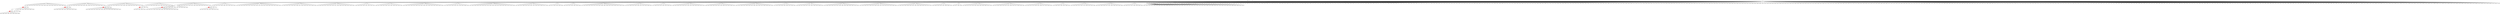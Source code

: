 digraph g {
	"49" -> "50";
	"50" [color=indianred1, style=filled, label="35"];
	"48" -> "49";
	"49" [label="16"];
	"48" -> "51";
	"51" [label="2"];
	"47" -> "48";
	"48" [color=indianred1, style=filled, label="44"];
	"46" -> "47";
	"47" [label="35"];
	"40" -> "41";
	"41" [color=indianred1, style=filled, label="8"];
	"39" -> "40";
	"40" [label="26"];
	"28" -> "29";
	"29" [color=indianred1, style=filled, label="21"];
	"27" -> "28";
	"28" [label="27"];
	"21" -> "22";
	"22" [color=indianred1, style=filled, label="12"];
	"20" -> "21";
	"21" [label="5"];
	"17" -> "18";
	"18" [color=indianred1, style=filled, label="28"];
	"16" -> "17";
	"17" [label="34"];
	"16" -> "19";
	"19" [label="49"];
	"14" -> "15";
	"15" [color=indianred1, style=filled, label="50"];
	"13" -> "14";
	"14" [label="22"];
	"0" -> "1";
	"1" [label="3"];
	"0" -> "2";
	"2" [label="23"];
	"0" -> "3";
	"3" [label="11"];
	"0" -> "4";
	"4" [label="6"];
	"0" -> "5";
	"5" [label="4"];
	"0" -> "6";
	"6" [label="13"];
	"0" -> "7";
	"7" [label="15"];
	"0" -> "8";
	"8" [label="43"];
	"0" -> "9";
	"9" [label="18"];
	"0" -> "10";
	"10" [label="9"];
	"0" -> "11";
	"11" [label="32"];
	"0" -> "12";
	"12" [label="36"];
	"0" -> "13";
	"13" [label="50"];
	"0" -> "16";
	"16" [label="28"];
	"0" -> "20";
	"20" [label="12"];
	"0" -> "23";
	"23" [label="48"];
	"0" -> "24";
	"24" [label="25"];
	"0" -> "25";
	"25" [label="14"];
	"0" -> "26";
	"26" [label="40"];
	"0" -> "27";
	"27" [label="21"];
	"0" -> "30";
	"30" [label="45"];
	"0" -> "31";
	"31" [label="41"];
	"0" -> "32";
	"32" [label="1"];
	"0" -> "33";
	"33" [label="39"];
	"0" -> "34";
	"34" [label="42"];
	"0" -> "35";
	"35" [label="17"];
	"0" -> "36";
	"36" [label="19"];
	"0" -> "37";
	"37" [label="10"];
	"0" -> "38";
	"38" [label="7"];
	"0" -> "39";
	"39" [label="8"];
	"0" -> "42";
	"42" [label="47"];
	"0" -> "43";
	"43" [label="20"];
	"0" -> "44";
	"44" [label="31"];
	"0" -> "45";
	"45" [label="37"];
	"0" -> "46";
	"46" [label="44"];
	"0" -> "52";
	"52" [label="38"];
	"0" -> "53";
	"53" [label="46"];
	"0" -> "54";
	"54" [label="33"];
	"0" -> "55";
	"55" [label="29"];
	"0" -> "56";
	"56" [label="30"];
	"0" -> "57";
	"57" [label="24"];
	"0" [label="germline"];
	"0" -> "cell1";
	"cell1" [shape=box];
	"0" -> "cell2";
	"cell2" [shape=box];
	"13" -> "cell3";
	"cell3" [shape=box];
	"31" -> "cell4";
	"cell4" [shape=box];
	"20" -> "cell5";
	"cell5" [shape=box];
	"0" -> "cell6";
	"cell6" [shape=box];
	"2" -> "cell7";
	"cell7" [shape=box];
	"0" -> "cell8";
	"cell8" [shape=box];
	"15" -> "cell9";
	"cell9" [shape=box];
	"38" -> "cell10";
	"cell10" [shape=box];
	"0" -> "cell11";
	"cell11" [shape=box];
	"0" -> "cell12";
	"cell12" [shape=box];
	"22" -> "cell13";
	"cell13" [shape=box];
	"0" -> "cell14";
	"cell14" [shape=box];
	"3" -> "cell15";
	"cell15" [shape=box];
	"0" -> "cell16";
	"cell16" [shape=box];
	"12" -> "cell17";
	"cell17" [shape=box];
	"0" -> "cell18";
	"cell18" [shape=box];
	"1" -> "cell19";
	"cell19" [shape=box];
	"39" -> "cell20";
	"cell20" [shape=box];
	"35" -> "cell21";
	"cell21" [shape=box];
	"0" -> "cell22";
	"cell22" [shape=box];
	"0" -> "cell23";
	"cell23" [shape=box];
	"0" -> "cell24";
	"cell24" [shape=box];
	"0" -> "cell25";
	"cell25" [shape=box];
	"0" -> "cell26";
	"cell26" [shape=box];
	"8" -> "cell27";
	"cell27" [shape=box];
	"46" -> "cell28";
	"cell28" [shape=box];
	"12" -> "cell29";
	"cell29" [shape=box];
	"0" -> "cell30";
	"cell30" [shape=box];
	"9" -> "cell31";
	"cell31" [shape=box];
	"25" -> "cell32";
	"cell32" [shape=box];
	"37" -> "cell33";
	"cell33" [shape=box];
	"19" -> "cell34";
	"cell34" [shape=box];
	"46" -> "cell35";
	"cell35" [shape=box];
	"27" -> "cell36";
	"cell36" [shape=box];
	"34" -> "cell37";
	"cell37" [shape=box];
	"35" -> "cell38";
	"cell38" [shape=box];
	"26" -> "cell39";
	"cell39" [shape=box];
	"0" -> "cell40";
	"cell40" [shape=box];
	"19" -> "cell41";
	"cell41" [shape=box];
	"23" -> "cell42";
	"cell42" [shape=box];
	"1" -> "cell43";
	"cell43" [shape=box];
	"0" -> "cell44";
	"cell44" [shape=box];
	"0" -> "cell45";
	"cell45" [shape=box];
	"0" -> "cell46";
	"cell46" [shape=box];
	"0" -> "cell47";
	"cell47" [shape=box];
	"38" -> "cell48";
	"cell48" [shape=box];
	"0" -> "cell49";
	"cell49" [shape=box];
	"9" -> "cell50";
	"cell50" [shape=box];
	"39" -> "cell51";
	"cell51" [shape=box];
	"22" -> "cell52";
	"cell52" [shape=box];
	"39" -> "cell53";
	"cell53" [shape=box];
	"0" -> "cell54";
	"cell54" [shape=box];
	"52" -> "cell55";
	"cell55" [shape=box];
	"32" -> "cell56";
	"cell56" [shape=box];
	"38" -> "cell57";
	"cell57" [shape=box];
	"0" -> "cell58";
	"cell58" [shape=box];
	"42" -> "cell59";
	"cell59" [shape=box];
	"0" -> "cell60";
	"cell60" [shape=box];
	"0" -> "cell61";
	"cell61" [shape=box];
	"33" -> "cell62";
	"cell62" [shape=box];
	"11" -> "cell63";
	"cell63" [shape=box];
	"5" -> "cell64";
	"cell64" [shape=box];
	"19" -> "cell65";
	"cell65" [shape=box];
	"0" -> "cell66";
	"cell66" [shape=box];
	"15" -> "cell67";
	"cell67" [shape=box];
	"0" -> "cell68";
	"cell68" [shape=box];
	"50" -> "cell69";
	"cell69" [shape=box];
	"42" -> "cell70";
	"cell70" [shape=box];
	"0" -> "cell71";
	"cell71" [shape=box];
	"23" -> "cell72";
	"cell72" [shape=box];
	"45" -> "cell73";
	"cell73" [shape=box];
	"0" -> "cell74";
	"cell74" [shape=box];
	"20" -> "cell75";
	"cell75" [shape=box];
	"0" -> "cell76";
	"cell76" [shape=box];
	"24" -> "cell77";
	"cell77" [shape=box];
	"0" -> "cell78";
	"cell78" [shape=box];
	"48" -> "cell79";
	"cell79" [shape=box];
	"0" -> "cell80";
	"cell80" [shape=box];
	"15" -> "cell81";
	"cell81" [shape=box];
	"43" -> "cell82";
	"cell82" [shape=box];
	"16" -> "cell83";
	"cell83" [shape=box];
	"0" -> "cell84";
	"cell84" [shape=box];
	"0" -> "cell85";
	"cell85" [shape=box];
	"53" -> "cell86";
	"cell86" [shape=box];
	"0" -> "cell87";
	"cell87" [shape=box];
	"18" -> "cell88";
	"cell88" [shape=box];
	"0" -> "cell89";
	"cell89" [shape=box];
	"0" -> "cell90";
	"cell90" [shape=box];
	"0" -> "cell91";
	"cell91" [shape=box];
	"0" -> "cell92";
	"cell92" [shape=box];
	"0" -> "cell93";
	"cell93" [shape=box];
	"0" -> "cell94";
	"cell94" [shape=box];
	"10" -> "cell95";
	"cell95" [shape=box];
	"0" -> "cell96";
	"cell96" [shape=box];
	"0" -> "cell97";
	"cell97" [shape=box];
	"32" -> "cell98";
	"cell98" [shape=box];
	"56" -> "cell99";
	"cell99" [shape=box];
	"22" -> "cell100";
	"cell100" [shape=box];
	"0" -> "cell101";
	"cell101" [shape=box];
	"41" -> "cell102";
	"cell102" [shape=box];
	"31" -> "cell103";
	"cell103" [shape=box];
	"39" -> "cell104";
	"cell104" [shape=box];
	"55" -> "cell105";
	"cell105" [shape=box];
	"11" -> "cell106";
	"cell106" [shape=box];
	"27" -> "cell107";
	"cell107" [shape=box];
	"18" -> "cell108";
	"cell108" [shape=box];
	"0" -> "cell109";
	"cell109" [shape=box];
	"0" -> "cell110";
	"cell110" [shape=box];
	"5" -> "cell111";
	"cell111" [shape=box];
	"10" -> "cell112";
	"cell112" [shape=box];
	"30" -> "cell113";
	"cell113" [shape=box];
	"32" -> "cell114";
	"cell114" [shape=box];
	"46" -> "cell115";
	"cell115" [shape=box];
	"7" -> "cell116";
	"cell116" [shape=box];
	"0" -> "cell117";
	"cell117" [shape=box];
	"0" -> "cell118";
	"cell118" [shape=box];
	"25" -> "cell119";
	"cell119" [shape=box];
	"0" -> "cell120";
	"cell120" [shape=box];
	"0" -> "cell121";
	"cell121" [shape=box];
	"0" -> "cell122";
	"cell122" [shape=box];
	"13" -> "cell123";
	"cell123" [shape=box];
	"38" -> "cell124";
	"cell124" [shape=box];
	"0" -> "cell125";
	"cell125" [shape=box];
	"0" -> "cell126";
	"cell126" [shape=box];
	"0" -> "cell127";
	"cell127" [shape=box];
	"1" -> "cell128";
	"cell128" [shape=box];
	"16" -> "cell129";
	"cell129" [shape=box];
	"0" -> "cell130";
	"cell130" [shape=box];
	"46" -> "cell131";
	"cell131" [shape=box];
	"0" -> "cell132";
	"cell132" [shape=box];
	"2" -> "cell133";
	"cell133" [shape=box];
	"0" -> "cell134";
	"cell134" [shape=box];
	"0" -> "cell135";
	"cell135" [shape=box];
	"10" -> "cell136";
	"cell136" [shape=box];
	"0" -> "cell137";
	"cell137" [shape=box];
	"0" -> "cell138";
	"cell138" [shape=box];
	"4" -> "cell139";
	"cell139" [shape=box];
	"16" -> "cell140";
	"cell140" [shape=box];
	"13" -> "cell141";
	"cell141" [shape=box];
	"54" -> "cell142";
	"cell142" [shape=box];
	"21" -> "cell143";
	"cell143" [shape=box];
	"47" -> "cell144";
	"cell144" [shape=box];
	"44" -> "cell145";
	"cell145" [shape=box];
	"0" -> "cell146";
	"cell146" [shape=box];
	"0" -> "cell147";
	"cell147" [shape=box];
	"1" -> "cell148";
	"cell148" [shape=box];
	"0" -> "cell149";
	"cell149" [shape=box];
	"52" -> "cell150";
	"cell150" [shape=box];
	"0" -> "cell151";
	"cell151" [shape=box];
	"54" -> "cell152";
	"cell152" [shape=box];
	"0" -> "cell153";
	"cell153" [shape=box];
	"0" -> "cell154";
	"cell154" [shape=box];
	"53" -> "cell155";
	"cell155" [shape=box];
	"45" -> "cell156";
	"cell156" [shape=box];
	"53" -> "cell157";
	"cell157" [shape=box];
	"12" -> "cell158";
	"cell158" [shape=box];
	"0" -> "cell159";
	"cell159" [shape=box];
	"0" -> "cell160";
	"cell160" [shape=box];
	"45" -> "cell161";
	"cell161" [shape=box];
	"0" -> "cell162";
	"cell162" [shape=box];
	"0" -> "cell163";
	"cell163" [shape=box];
	"35" -> "cell164";
	"cell164" [shape=box];
	"3" -> "cell165";
	"cell165" [shape=box];
	"0" -> "cell166";
	"cell166" [shape=box];
	"0" -> "cell167";
	"cell167" [shape=box];
	"0" -> "cell168";
	"cell168" [shape=box];
	"24" -> "cell169";
	"cell169" [shape=box];
	"0" -> "cell170";
	"cell170" [shape=box];
	"0" -> "cell171";
	"cell171" [shape=box];
	"0" -> "cell172";
	"cell172" [shape=box];
	"27" -> "cell173";
	"cell173" [shape=box];
	"0" -> "cell174";
	"cell174" [shape=box];
	"0" -> "cell175";
	"cell175" [shape=box];
	"0" -> "cell176";
	"cell176" [shape=box];
	"18" -> "cell177";
	"cell177" [shape=box];
	"30" -> "cell178";
	"cell178" [shape=box];
	"0" -> "cell179";
	"cell179" [shape=box];
	"32" -> "cell180";
	"cell180" [shape=box];
	"0" -> "cell181";
	"cell181" [shape=box];
	"0" -> "cell182";
	"cell182" [shape=box];
	"29" -> "cell183";
	"cell183" [shape=box];
	"34" -> "cell184";
	"cell184" [shape=box];
	"0" -> "cell185";
	"cell185" [shape=box];
	"43" -> "cell186";
	"cell186" [shape=box];
	"16" -> "cell187";
	"cell187" [shape=box];
	"7" -> "cell188";
	"cell188" [shape=box];
	"0" -> "cell189";
	"cell189" [shape=box];
	"0" -> "cell190";
	"cell190" [shape=box];
	"15" -> "cell191";
	"cell191" [shape=box];
	"8" -> "cell192";
	"cell192" [shape=box];
	"24" -> "cell193";
	"cell193" [shape=box];
	"0" -> "cell194";
	"cell194" [shape=box];
	"10" -> "cell195";
	"cell195" [shape=box];
	"0" -> "cell196";
	"cell196" [shape=box];
	"0" -> "cell197";
	"cell197" [shape=box];
	"8" -> "cell198";
	"cell198" [shape=box];
	"0" -> "cell199";
	"cell199" [shape=box];
	"0" -> "cell200";
	"cell200" [shape=box];
	"0" -> "cell201";
	"cell201" [shape=box];
	"48" -> "cell202";
	"cell202" [shape=box];
	"57" -> "cell203";
	"cell203" [shape=box];
	"55" -> "cell204";
	"cell204" [shape=box];
	"0" -> "cell205";
	"cell205" [shape=box];
	"4" -> "cell206";
	"cell206" [shape=box];
	"46" -> "cell207";
	"cell207" [shape=box];
	"8" -> "cell208";
	"cell208" [shape=box];
	"0" -> "cell209";
	"cell209" [shape=box];
	"6" -> "cell210";
	"cell210" [shape=box];
	"0" -> "cell211";
	"cell211" [shape=box];
	"0" -> "cell212";
	"cell212" [shape=box];
	"0" -> "cell213";
	"cell213" [shape=box];
	"0" -> "cell214";
	"cell214" [shape=box];
	"0" -> "cell215";
	"cell215" [shape=box];
	"3" -> "cell216";
	"cell216" [shape=box];
	"3" -> "cell217";
	"cell217" [shape=box];
	"0" -> "cell218";
	"cell218" [shape=box];
	"0" -> "cell219";
	"cell219" [shape=box];
	"0" -> "cell220";
	"cell220" [shape=box];
	"0" -> "cell221";
	"cell221" [shape=box];
	"0" -> "cell222";
	"cell222" [shape=box];
	"24" -> "cell223";
	"cell223" [shape=box];
	"54" -> "cell224";
	"cell224" [shape=box];
	"0" -> "cell225";
	"cell225" [shape=box];
	"11" -> "cell226";
	"cell226" [shape=box];
	"0" -> "cell227";
	"cell227" [shape=box];
	"0" -> "cell228";
	"cell228" [shape=box];
	"0" -> "cell229";
	"cell229" [shape=box];
	"0" -> "cell230";
	"cell230" [shape=box];
	"43" -> "cell231";
	"cell231" [shape=box];
	"7" -> "cell232";
	"cell232" [shape=box];
	"0" -> "cell233";
	"cell233" [shape=box];
	"0" -> "cell234";
	"cell234" [shape=box];
	"0" -> "cell235";
	"cell235" [shape=box];
	"34" -> "cell236";
	"cell236" [shape=box];
	"0" -> "cell237";
	"cell237" [shape=box];
	"7" -> "cell238";
	"cell238" [shape=box];
	"0" -> "cell239";
	"cell239" [shape=box];
	"25" -> "cell240";
	"cell240" [shape=box];
	"9" -> "cell241";
	"cell241" [shape=box];
	"26" -> "cell242";
	"cell242" [shape=box];
	"57" -> "cell243";
	"cell243" [shape=box];
	"0" -> "cell244";
	"cell244" [shape=box];
	"0" -> "cell245";
	"cell245" [shape=box];
	"16" -> "cell246";
	"cell246" [shape=box];
	"32" -> "cell247";
	"cell247" [shape=box];
	"0" -> "cell248";
	"cell248" [shape=box];
	"0" -> "cell249";
	"cell249" [shape=box];
	"0" -> "cell250";
	"cell250" [shape=box];
	"18" -> "cell251";
	"cell251" [shape=box];
	"15" -> "cell252";
	"cell252" [shape=box];
	"38" -> "cell253";
	"cell253" [shape=box];
	"35" -> "cell254";
	"cell254" [shape=box];
	"5" -> "cell255";
	"cell255" [shape=box];
	"57" -> "cell256";
	"cell256" [shape=box];
	"0" -> "cell257";
	"cell257" [shape=box];
	"0" -> "cell258";
	"cell258" [shape=box];
	"33" -> "cell259";
	"cell259" [shape=box];
	"0" -> "cell260";
	"cell260" [shape=box];
	"16" -> "cell261";
	"cell261" [shape=box];
	"0" -> "cell262";
	"cell262" [shape=box];
	"31" -> "cell263";
	"cell263" [shape=box];
	"8" -> "cell264";
	"cell264" [shape=box];
	"20" -> "cell265";
	"cell265" [shape=box];
	"21" -> "cell266";
	"cell266" [shape=box];
	"5" -> "cell267";
	"cell267" [shape=box];
	"50" -> "cell268";
	"cell268" [shape=box];
	"13" -> "cell269";
	"cell269" [shape=box];
	"0" -> "cell270";
	"cell270" [shape=box];
	"45" -> "cell271";
	"cell271" [shape=box];
	"0" -> "cell272";
	"cell272" [shape=box];
	"43" -> "cell273";
	"cell273" [shape=box];
	"0" -> "cell274";
	"cell274" [shape=box];
	"1" -> "cell275";
	"cell275" [shape=box];
	"0" -> "cell276";
	"cell276" [shape=box];
	"34" -> "cell277";
	"cell277" [shape=box];
	"25" -> "cell278";
	"cell278" [shape=box];
	"0" -> "cell279";
	"cell279" [shape=box];
	"0" -> "cell280";
	"cell280" [shape=box];
	"6" -> "cell281";
	"cell281" [shape=box];
	"18" -> "cell282";
	"cell282" [shape=box];
	"0" -> "cell283";
	"cell283" [shape=box];
	"25" -> "cell284";
	"cell284" [shape=box];
	"0" -> "cell285";
	"cell285" [shape=box];
	"0" -> "cell286";
	"cell286" [shape=box];
	"56" -> "cell287";
	"cell287" [shape=box];
	"3" -> "cell288";
	"cell288" [shape=box];
	"0" -> "cell289";
	"cell289" [shape=box];
	"6" -> "cell290";
	"cell290" [shape=box];
	"32" -> "cell291";
	"cell291" [shape=box];
	"0" -> "cell292";
	"cell292" [shape=box];
	"20" -> "cell293";
	"cell293" [shape=box];
	"56" -> "cell294";
	"cell294" [shape=box];
	"0" -> "cell295";
	"cell295" [shape=box];
	"6" -> "cell296";
	"cell296" [shape=box];
	"0" -> "cell297";
	"cell297" [shape=box];
	"0" -> "cell298";
	"cell298" [shape=box];
	"0" -> "cell299";
	"cell299" [shape=box];
	"16" -> "cell300";
	"cell300" [shape=box];
	"0" -> "cell301";
	"cell301" [shape=box];
	"0" -> "cell302";
	"cell302" [shape=box];
	"0" -> "cell303";
	"cell303" [shape=box];
	"42" -> "cell304";
	"cell304" [shape=box];
	"44" -> "cell305";
	"cell305" [shape=box];
	"8" -> "cell306";
	"cell306" [shape=box];
	"0" -> "cell307";
	"cell307" [shape=box];
	"0" -> "cell308";
	"cell308" [shape=box];
	"0" -> "cell309";
	"cell309" [shape=box];
	"0" -> "cell310";
	"cell310" [shape=box];
	"0" -> "cell311";
	"cell311" [shape=box];
	"0" -> "cell312";
	"cell312" [shape=box];
	"41" -> "cell313";
	"cell313" [shape=box];
	"0" -> "cell314";
	"cell314" [shape=box];
	"56" -> "cell315";
	"cell315" [shape=box];
	"0" -> "cell316";
	"cell316" [shape=box];
	"46" -> "cell317";
	"cell317" [shape=box];
	"2" -> "cell318";
	"cell318" [shape=box];
	"0" -> "cell319";
	"cell319" [shape=box];
	"6" -> "cell320";
	"cell320" [shape=box];
	"0" -> "cell321";
	"cell321" [shape=box];
	"0" -> "cell322";
	"cell322" [shape=box];
	"0" -> "cell323";
	"cell323" [shape=box];
	"5" -> "cell324";
	"cell324" [shape=box];
	"0" -> "cell325";
	"cell325" [shape=box];
	"0" -> "cell326";
	"cell326" [shape=box];
	"2" -> "cell327";
	"cell327" [shape=box];
	"33" -> "cell328";
	"cell328" [shape=box];
	"0" -> "cell329";
	"cell329" [shape=box];
	"0" -> "cell330";
	"cell330" [shape=box];
	"1" -> "cell331";
	"cell331" [shape=box];
	"38" -> "cell332";
	"cell332" [shape=box];
	"43" -> "cell333";
	"cell333" [shape=box];
	"18" -> "cell334";
	"cell334" [shape=box];
	"0" -> "cell335";
	"cell335" [shape=box];
	"0" -> "cell336";
	"cell336" [shape=box];
	"0" -> "cell337";
	"cell337" [shape=box];
	"0" -> "cell338";
	"cell338" [shape=box];
	"29" -> "cell339";
	"cell339" [shape=box];
	"36" -> "cell340";
	"cell340" [shape=box];
	"0" -> "cell341";
	"cell341" [shape=box];
	"0" -> "cell342";
	"cell342" [shape=box];
	"0" -> "cell343";
	"cell343" [shape=box];
	"28" -> "cell344";
	"cell344" [shape=box];
	"0" -> "cell345";
	"cell345" [shape=box];
	"0" -> "cell346";
	"cell346" [shape=box];
	"0" -> "cell347";
	"cell347" [shape=box];
	"0" -> "cell348";
	"cell348" [shape=box];
	"0" -> "cell349";
	"cell349" [shape=box];
	"36" -> "cell350";
	"cell350" [shape=box];
	"32" -> "cell351";
	"cell351" [shape=box];
	"0" -> "cell352";
	"cell352" [shape=box];
	"33" -> "cell353";
	"cell353" [shape=box];
	"0" -> "cell354";
	"cell354" [shape=box];
	"0" -> "cell355";
	"cell355" [shape=box];
	"0" -> "cell356";
	"cell356" [shape=box];
	"4" -> "cell357";
	"cell357" [shape=box];
	"30" -> "cell358";
	"cell358" [shape=box];
	"26" -> "cell359";
	"cell359" [shape=box];
	"48" -> "cell360";
	"cell360" [shape=box];
	"0" -> "cell361";
	"cell361" [shape=box];
	"9" -> "cell362";
	"cell362" [shape=box];
	"31" -> "cell363";
	"cell363" [shape=box];
	"52" -> "cell364";
	"cell364" [shape=box];
	"51" -> "cell365";
	"cell365" [shape=box];
	"42" -> "cell366";
	"cell366" [shape=box];
	"46" -> "cell367";
	"cell367" [shape=box];
	"56" -> "cell368";
	"cell368" [shape=box];
	"29" -> "cell369";
	"cell369" [shape=box];
	"0" -> "cell370";
	"cell370" [shape=box];
	"0" -> "cell371";
	"cell371" [shape=box];
	"43" -> "cell372";
	"cell372" [shape=box];
	"0" -> "cell373";
	"cell373" [shape=box];
	"8" -> "cell374";
	"cell374" [shape=box];
	"0" -> "cell375";
	"cell375" [shape=box];
	"0" -> "cell376";
	"cell376" [shape=box];
	"37" -> "cell377";
	"cell377" [shape=box];
	"0" -> "cell378";
	"cell378" [shape=box];
	"0" -> "cell379";
	"cell379" [shape=box];
	"0" -> "cell380";
	"cell380" [shape=box];
	"30" -> "cell381";
	"cell381" [shape=box];
	"0" -> "cell382";
	"cell382" [shape=box];
	"18" -> "cell383";
	"cell383" [shape=box];
	"0" -> "cell384";
	"cell384" [shape=box];
	"35" -> "cell385";
	"cell385" [shape=box];
	"30" -> "cell386";
	"cell386" [shape=box];
	"0" -> "cell387";
	"cell387" [shape=box];
	"0" -> "cell388";
	"cell388" [shape=box];
	"30" -> "cell389";
	"cell389" [shape=box];
	"46" -> "cell390";
	"cell390" [shape=box];
	"0" -> "cell391";
	"cell391" [shape=box];
	"0" -> "cell392";
	"cell392" [shape=box];
	"0" -> "cell393";
	"cell393" [shape=box];
	"0" -> "cell394";
	"cell394" [shape=box];
	"0" -> "cell395";
	"cell395" [shape=box];
	"52" -> "cell396";
	"cell396" [shape=box];
	"0" -> "cell397";
	"cell397" [shape=box];
	"0" -> "cell398";
	"cell398" [shape=box];
	"6" -> "cell399";
	"cell399" [shape=box];
	"0" -> "cell400";
	"cell400" [shape=box];
	"54" -> "cell401";
	"cell401" [shape=box];
	"9" -> "cell402";
	"cell402" [shape=box];
	"16" -> "cell403";
	"cell403" [shape=box];
	"8" -> "cell404";
	"cell404" [shape=box];
	"0" -> "cell405";
	"cell405" [shape=box];
	"5" -> "cell406";
	"cell406" [shape=box];
	"0" -> "cell407";
	"cell407" [shape=box];
	"0" -> "cell408";
	"cell408" [shape=box];
	"24" -> "cell409";
	"cell409" [shape=box];
	"0" -> "cell410";
	"cell410" [shape=box];
	"0" -> "cell411";
	"cell411" [shape=box];
	"0" -> "cell412";
	"cell412" [shape=box];
	"55" -> "cell413";
	"cell413" [shape=box];
	"52" -> "cell414";
	"cell414" [shape=box];
	"0" -> "cell415";
	"cell415" [shape=box];
	"0" -> "cell416";
	"cell416" [shape=box];
	"0" -> "cell417";
	"cell417" [shape=box];
	"0" -> "cell418";
	"cell418" [shape=box];
	"0" -> "cell419";
	"cell419" [shape=box];
	"33" -> "cell420";
	"cell420" [shape=box];
	"0" -> "cell421";
	"cell421" [shape=box];
	"0" -> "cell422";
	"cell422" [shape=box];
	"0" -> "cell423";
	"cell423" [shape=box];
	"0" -> "cell424";
	"cell424" [shape=box];
	"0" -> "cell425";
	"cell425" [shape=box];
	"0" -> "cell426";
	"cell426" [shape=box];
	"0" -> "cell427";
	"cell427" [shape=box];
	"0" -> "cell428";
	"cell428" [shape=box];
	"0" -> "cell429";
	"cell429" [shape=box];
	"0" -> "cell430";
	"cell430" [shape=box];
	"0" -> "cell431";
	"cell431" [shape=box];
	"39" -> "cell432";
	"cell432" [shape=box];
	"0" -> "cell433";
	"cell433" [shape=box];
	"34" -> "cell434";
	"cell434" [shape=box];
	"6" -> "cell435";
	"cell435" [shape=box];
	"35" -> "cell436";
	"cell436" [shape=box];
	"3" -> "cell437";
	"cell437" [shape=box];
	"8" -> "cell438";
	"cell438" [shape=box];
	"0" -> "cell439";
	"cell439" [shape=box];
	"9" -> "cell440";
	"cell440" [shape=box];
	"53" -> "cell441";
	"cell441" [shape=box];
	"0" -> "cell442";
	"cell442" [shape=box];
	"0" -> "cell443";
	"cell443" [shape=box];
	"30" -> "cell444";
	"cell444" [shape=box];
	"0" -> "cell445";
	"cell445" [shape=box];
	"42" -> "cell446";
	"cell446" [shape=box];
	"0" -> "cell447";
	"cell447" [shape=box];
	"48" -> "cell448";
	"cell448" [shape=box];
	"1" -> "cell449";
	"cell449" [shape=box];
	"26" -> "cell450";
	"cell450" [shape=box];
	"18" -> "cell451";
	"cell451" [shape=box];
	"19" -> "cell452";
	"cell452" [shape=box];
	"28" -> "cell453";
	"cell453" [shape=box];
	"12" -> "cell454";
	"cell454" [shape=box];
	"0" -> "cell455";
	"cell455" [shape=box];
	"37" -> "cell456";
	"cell456" [shape=box];
	"42" -> "cell457";
	"cell457" [shape=box];
	"0" -> "cell458";
	"cell458" [shape=box];
	"7" -> "cell459";
	"cell459" [shape=box];
	"3" -> "cell460";
	"cell460" [shape=box];
	"46" -> "cell461";
	"cell461" [shape=box];
	"1" -> "cell462";
	"cell462" [shape=box];
	"0" -> "cell463";
	"cell463" [shape=box];
	"24" -> "cell464";
	"cell464" [shape=box];
	"0" -> "cell465";
	"cell465" [shape=box];
	"20" -> "cell466";
	"cell466" [shape=box];
	"29" -> "cell467";
	"cell467" [shape=box];
	"23" -> "cell468";
	"cell468" [shape=box];
	"36" -> "cell469";
	"cell469" [shape=box];
	"34" -> "cell470";
	"cell470" [shape=box];
	"3" -> "cell471";
	"cell471" [shape=box];
	"0" -> "cell472";
	"cell472" [shape=box];
	"23" -> "cell473";
	"cell473" [shape=box];
	"25" -> "cell474";
	"cell474" [shape=box];
	"0" -> "cell475";
	"cell475" [shape=box];
	"14" -> "cell476";
	"cell476" [shape=box];
	"0" -> "cell477";
	"cell477" [shape=box];
	"46" -> "cell478";
	"cell478" [shape=box];
	"0" -> "cell479";
	"cell479" [shape=box];
	"17" -> "cell480";
	"cell480" [shape=box];
	"4" -> "cell481";
	"cell481" [shape=box];
	"25" -> "cell482";
	"cell482" [shape=box];
	"0" -> "cell483";
	"cell483" [shape=box];
	"0" -> "cell484";
	"cell484" [shape=box];
	"30" -> "cell485";
	"cell485" [shape=box];
	"0" -> "cell486";
	"cell486" [shape=box];
	"46" -> "cell487";
	"cell487" [shape=box];
	"0" -> "cell488";
	"cell488" [shape=box];
	"0" -> "cell489";
	"cell489" [shape=box];
	"28" -> "cell490";
	"cell490" [shape=box];
	"0" -> "cell491";
	"cell491" [shape=box];
	"0" -> "cell492";
	"cell492" [shape=box];
	"2" -> "cell493";
	"cell493" [shape=box];
	"0" -> "cell494";
	"cell494" [shape=box];
	"0" -> "cell495";
	"cell495" [shape=box];
	"0" -> "cell496";
	"cell496" [shape=box];
	"0" -> "cell497";
	"cell497" [shape=box];
	"27" -> "cell498";
	"cell498" [shape=box];
	"0" -> "cell499";
	"cell499" [shape=box];
	"0" -> "cell500";
	"cell500" [shape=box];
	"4" -> "cell501";
	"cell501" [shape=box];
	"0" -> "cell502";
	"cell502" [shape=box];
	"0" -> "cell503";
	"cell503" [shape=box];
	"0" -> "cell504";
	"cell504" [shape=box];
	"29" -> "cell505";
	"cell505" [shape=box];
	"0" -> "cell506";
	"cell506" [shape=box];
	"0" -> "cell507";
	"cell507" [shape=box];
	"0" -> "cell508";
	"cell508" [shape=box];
	"0" -> "cell509";
	"cell509" [shape=box];
	"55" -> "cell510";
	"cell510" [shape=box];
	"27" -> "cell511";
	"cell511" [shape=box];
	"0" -> "cell512";
	"cell512" [shape=box];
	"55" -> "cell513";
	"cell513" [shape=box];
	"42" -> "cell514";
	"cell514" [shape=box];
	"31" -> "cell515";
	"cell515" [shape=box];
	"0" -> "cell516";
	"cell516" [shape=box];
	"0" -> "cell517";
	"cell517" [shape=box];
	"0" -> "cell518";
	"cell518" [shape=box];
	"30" -> "cell519";
	"cell519" [shape=box];
	"0" -> "cell520";
	"cell520" [shape=box];
	"33" -> "cell521";
	"cell521" [shape=box];
	"25" -> "cell522";
	"cell522" [shape=box];
	"0" -> "cell523";
	"cell523" [shape=box];
	"25" -> "cell524";
	"cell524" [shape=box];
	"25" -> "cell525";
	"cell525" [shape=box];
	"34" -> "cell526";
	"cell526" [shape=box];
	"0" -> "cell527";
	"cell527" [shape=box];
	"41" -> "cell528";
	"cell528" [shape=box];
	"50" -> "cell529";
	"cell529" [shape=box];
	"0" -> "cell530";
	"cell530" [shape=box];
	"29" -> "cell531";
	"cell531" [shape=box];
	"0" -> "cell532";
	"cell532" [shape=box];
	"0" -> "cell533";
	"cell533" [shape=box];
	"0" -> "cell534";
	"cell534" [shape=box];
	"0" -> "cell535";
	"cell535" [shape=box];
	"54" -> "cell536";
	"cell536" [shape=box];
	"30" -> "cell537";
	"cell537" [shape=box];
	"0" -> "cell538";
	"cell538" [shape=box];
	"0" -> "cell539";
	"cell539" [shape=box];
	"0" -> "cell540";
	"cell540" [shape=box];
	"57" -> "cell541";
	"cell541" [shape=box];
	"0" -> "cell542";
	"cell542" [shape=box];
	"0" -> "cell543";
	"cell543" [shape=box];
	"18" -> "cell544";
	"cell544" [shape=box];
	"0" -> "cell545";
	"cell545" [shape=box];
	"0" -> "cell546";
	"cell546" [shape=box];
	"0" -> "cell547";
	"cell547" [shape=box];
	"54" -> "cell548";
	"cell548" [shape=box];
	"10" -> "cell549";
	"cell549" [shape=box];
	"0" -> "cell550";
	"cell550" [shape=box];
	"0" -> "cell551";
	"cell551" [shape=box];
	"0" -> "cell552";
	"cell552" [shape=box];
	"0" -> "cell553";
	"cell553" [shape=box];
	"26" -> "cell554";
	"cell554" [shape=box];
	"33" -> "cell555";
	"cell555" [shape=box];
	"57" -> "cell556";
	"cell556" [shape=box];
	"0" -> "cell557";
	"cell557" [shape=box];
	"0" -> "cell558";
	"cell558" [shape=box];
	"0" -> "cell559";
	"cell559" [shape=box];
	"0" -> "cell560";
	"cell560" [shape=box];
	"29" -> "cell561";
	"cell561" [shape=box];
	"0" -> "cell562";
	"cell562" [shape=box];
	"0" -> "cell563";
	"cell563" [shape=box];
	"23" -> "cell564";
	"cell564" [shape=box];
	"3" -> "cell565";
	"cell565" [shape=box];
	"29" -> "cell566";
	"cell566" [shape=box];
	"54" -> "cell567";
	"cell567" [shape=box];
	"0" -> "cell568";
	"cell568" [shape=box];
	"38" -> "cell569";
	"cell569" [shape=box];
	"39" -> "cell570";
	"cell570" [shape=box];
	"0" -> "cell571";
	"cell571" [shape=box];
	"27" -> "cell572";
	"cell572" [shape=box];
	"0" -> "cell573";
	"cell573" [shape=box];
	"0" -> "cell574";
	"cell574" [shape=box];
	"51" -> "cell575";
	"cell575" [shape=box];
	"0" -> "cell576";
	"cell576" [shape=box];
	"0" -> "cell577";
	"cell577" [shape=box];
	"0" -> "cell578";
	"cell578" [shape=box];
	"0" -> "cell579";
	"cell579" [shape=box];
	"27" -> "cell580";
	"cell580" [shape=box];
	"0" -> "cell581";
	"cell581" [shape=box];
	"56" -> "cell582";
	"cell582" [shape=box];
	"0" -> "cell583";
	"cell583" [shape=box];
	"0" -> "cell584";
	"cell584" [shape=box];
	"0" -> "cell585";
	"cell585" [shape=box];
	"0" -> "cell586";
	"cell586" [shape=box];
	"52" -> "cell587";
	"cell587" [shape=box];
	"0" -> "cell588";
	"cell588" [shape=box];
	"0" -> "cell589";
	"cell589" [shape=box];
	"0" -> "cell590";
	"cell590" [shape=box];
	"0" -> "cell591";
	"cell591" [shape=box];
	"0" -> "cell592";
	"cell592" [shape=box];
	"39" -> "cell593";
	"cell593" [shape=box];
	"0" -> "cell594";
	"cell594" [shape=box];
	"0" -> "cell595";
	"cell595" [shape=box];
	"0" -> "cell596";
	"cell596" [shape=box];
	"57" -> "cell597";
	"cell597" [shape=box];
	"13" -> "cell598";
	"cell598" [shape=box];
	"57" -> "cell599";
	"cell599" [shape=box];
	"8" -> "cell600";
	"cell600" [shape=box];
	"9" -> "cell601";
	"cell601" [shape=box];
	"0" -> "cell602";
	"cell602" [shape=box];
	"0" -> "cell603";
	"cell603" [shape=box];
	"55" -> "cell604";
	"cell604" [shape=box];
	"32" -> "cell605";
	"cell605" [shape=box];
	"36" -> "cell606";
	"cell606" [shape=box];
	"0" -> "cell607";
	"cell607" [shape=box];
	"33" -> "cell608";
	"cell608" [shape=box];
	"51" -> "cell609";
	"cell609" [shape=box];
	"27" -> "cell610";
	"cell610" [shape=box];
	"0" -> "cell611";
	"cell611" [shape=box];
	"0" -> "cell612";
	"cell612" [shape=box];
	"0" -> "cell613";
	"cell613" [shape=box];
	"13" -> "cell614";
	"cell614" [shape=box];
	"0" -> "cell615";
	"cell615" [shape=box];
	"16" -> "cell616";
	"cell616" [shape=box];
	"0" -> "cell617";
	"cell617" [shape=box];
	"15" -> "cell618";
	"cell618" [shape=box];
	"0" -> "cell619";
	"cell619" [shape=box];
	"41" -> "cell620";
	"cell620" [shape=box];
	"6" -> "cell621";
	"cell621" [shape=box];
	"36" -> "cell622";
	"cell622" [shape=box];
	"31" -> "cell623";
	"cell623" [shape=box];
	"26" -> "cell624";
	"cell624" [shape=box];
	"38" -> "cell625";
	"cell625" [shape=box];
	"0" -> "cell626";
	"cell626" [shape=box];
	"17" -> "cell627";
	"cell627" [shape=box];
	"26" -> "cell628";
	"cell628" [shape=box];
	"11" -> "cell629";
	"cell629" [shape=box];
	"52" -> "cell630";
	"cell630" [shape=box];
	"4" -> "cell631";
	"cell631" [shape=box];
	"10" -> "cell632";
	"cell632" [shape=box];
	"0" -> "cell633";
	"cell633" [shape=box];
	"0" -> "cell634";
	"cell634" [shape=box];
	"0" -> "cell635";
	"cell635" [shape=box];
	"42" -> "cell636";
	"cell636" [shape=box];
	"2" -> "cell637";
	"cell637" [shape=box];
	"0" -> "cell638";
	"cell638" [shape=box];
	"38" -> "cell639";
	"cell639" [shape=box];
	"0" -> "cell640";
	"cell640" [shape=box];
	"45" -> "cell641";
	"cell641" [shape=box];
	"56" -> "cell642";
	"cell642" [shape=box];
	"0" -> "cell643";
	"cell643" [shape=box];
	"35" -> "cell644";
	"cell644" [shape=box];
	"0" -> "cell645";
	"cell645" [shape=box];
	"0" -> "cell646";
	"cell646" [shape=box];
	"56" -> "cell647";
	"cell647" [shape=box];
	"3" -> "cell648";
	"cell648" [shape=box];
	"0" -> "cell649";
	"cell649" [shape=box];
	"0" -> "cell650";
	"cell650" [shape=box];
	"50" -> "cell651";
	"cell651" [shape=box];
	"0" -> "cell652";
	"cell652" [shape=box];
	"23" -> "cell653";
	"cell653" [shape=box];
	"6" -> "cell654";
	"cell654" [shape=box];
	"0" -> "cell655";
	"cell655" [shape=box];
	"0" -> "cell656";
	"cell656" [shape=box];
	"41" -> "cell657";
	"cell657" [shape=box];
	"53" -> "cell658";
	"cell658" [shape=box];
	"26" -> "cell659";
	"cell659" [shape=box];
	"2" -> "cell660";
	"cell660" [shape=box];
	"5" -> "cell661";
	"cell661" [shape=box];
	"35" -> "cell662";
	"cell662" [shape=box];
	"56" -> "cell663";
	"cell663" [shape=box];
	"1" -> "cell664";
	"cell664" [shape=box];
	"0" -> "cell665";
	"cell665" [shape=box];
	"0" -> "cell666";
	"cell666" [shape=box];
	"39" -> "cell667";
	"cell667" [shape=box];
	"35" -> "cell668";
	"cell668" [shape=box];
	"27" -> "cell669";
	"cell669" [shape=box];
	"0" -> "cell670";
	"cell670" [shape=box];
	"2" -> "cell671";
	"cell671" [shape=box];
	"4" -> "cell672";
	"cell672" [shape=box];
	"25" -> "cell673";
	"cell673" [shape=box];
	"18" -> "cell674";
	"cell674" [shape=box];
	"12" -> "cell675";
	"cell675" [shape=box];
	"0" -> "cell676";
	"cell676" [shape=box];
	"6" -> "cell677";
	"cell677" [shape=box];
	"0" -> "cell678";
	"cell678" [shape=box];
	"0" -> "cell679";
	"cell679" [shape=box];
	"19" -> "cell680";
	"cell680" [shape=box];
	"0" -> "cell681";
	"cell681" [shape=box];
	"0" -> "cell682";
	"cell682" [shape=box];
	"39" -> "cell683";
	"cell683" [shape=box];
	"49" -> "cell684";
	"cell684" [shape=box];
	"43" -> "cell685";
	"cell685" [shape=box];
	"0" -> "cell686";
	"cell686" [shape=box];
	"44" -> "cell687";
	"cell687" [shape=box];
	"5" -> "cell688";
	"cell688" [shape=box];
	"35" -> "cell689";
	"cell689" [shape=box];
	"0" -> "cell690";
	"cell690" [shape=box];
	"0" -> "cell691";
	"cell691" [shape=box];
	"0" -> "cell692";
	"cell692" [shape=box];
	"34" -> "cell693";
	"cell693" [shape=box];
	"35" -> "cell694";
	"cell694" [shape=box];
	"46" -> "cell695";
	"cell695" [shape=box];
	"0" -> "cell696";
	"cell696" [shape=box];
	"0" -> "cell697";
	"cell697" [shape=box];
	"52" -> "cell698";
	"cell698" [shape=box];
	"53" -> "cell699";
	"cell699" [shape=box];
	"48" -> "cell700";
	"cell700" [shape=box];
	"31" -> "cell701";
	"cell701" [shape=box];
	"12" -> "cell702";
	"cell702" [shape=box];
	"50" -> "cell703";
	"cell703" [shape=box];
	"34" -> "cell704";
	"cell704" [shape=box];
	"34" -> "cell705";
	"cell705" [shape=box];
	"1" -> "cell706";
	"cell706" [shape=box];
	"0" -> "cell707";
	"cell707" [shape=box];
	"0" -> "cell708";
	"cell708" [shape=box];
	"14" -> "cell709";
	"cell709" [shape=box];
	"0" -> "cell710";
	"cell710" [shape=box];
	"14" -> "cell711";
	"cell711" [shape=box];
	"0" -> "cell712";
	"cell712" [shape=box];
	"18" -> "cell713";
	"cell713" [shape=box];
	"7" -> "cell714";
	"cell714" [shape=box];
	"45" -> "cell715";
	"cell715" [shape=box];
	"0" -> "cell716";
	"cell716" [shape=box];
	"43" -> "cell717";
	"cell717" [shape=box];
	"0" -> "cell718";
	"cell718" [shape=box];
	"0" -> "cell719";
	"cell719" [shape=box];
	"1" -> "cell720";
	"cell720" [shape=box];
	"0" -> "cell721";
	"cell721" [shape=box];
	"15" -> "cell722";
	"cell722" [shape=box];
	"0" -> "cell723";
	"cell723" [shape=box];
	"0" -> "cell724";
	"cell724" [shape=box];
	"35" -> "cell725";
	"cell725" [shape=box];
	"42" -> "cell726";
	"cell726" [shape=box];
	"0" -> "cell727";
	"cell727" [shape=box];
	"0" -> "cell728";
	"cell728" [shape=box];
	"0" -> "cell729";
	"cell729" [shape=box];
	"0" -> "cell730";
	"cell730" [shape=box];
	"47" -> "cell731";
	"cell731" [shape=box];
	"25" -> "cell732";
	"cell732" [shape=box];
	"8" -> "cell733";
	"cell733" [shape=box];
	"0" -> "cell734";
	"cell734" [shape=box];
	"0" -> "cell735";
	"cell735" [shape=box];
	"0" -> "cell736";
	"cell736" [shape=box];
	"39" -> "cell737";
	"cell737" [shape=box];
	"16" -> "cell738";
	"cell738" [shape=box];
	"56" -> "cell739";
	"cell739" [shape=box];
	"27" -> "cell740";
	"cell740" [shape=box];
	"46" -> "cell741";
	"cell741" [shape=box];
	"0" -> "cell742";
	"cell742" [shape=box];
	"0" -> "cell743";
	"cell743" [shape=box];
	"16" -> "cell744";
	"cell744" [shape=box];
	"0" -> "cell745";
	"cell745" [shape=box];
	"0" -> "cell746";
	"cell746" [shape=box];
	"39" -> "cell747";
	"cell747" [shape=box];
	"0" -> "cell748";
	"cell748" [shape=box];
	"0" -> "cell749";
	"cell749" [shape=box];
	"0" -> "cell750";
	"cell750" [shape=box];
	"54" -> "cell751";
	"cell751" [shape=box];
	"0" -> "cell752";
	"cell752" [shape=box];
	"0" -> "cell753";
	"cell753" [shape=box];
	"39" -> "cell754";
	"cell754" [shape=box];
	"0" -> "cell755";
	"cell755" [shape=box];
	"41" -> "cell756";
	"cell756" [shape=box];
	"54" -> "cell757";
	"cell757" [shape=box];
	"0" -> "cell758";
	"cell758" [shape=box];
	"34" -> "cell759";
	"cell759" [shape=box];
	"0" -> "cell760";
	"cell760" [shape=box];
	"8" -> "cell761";
	"cell761" [shape=box];
	"9" -> "cell762";
	"cell762" [shape=box];
	"0" -> "cell763";
	"cell763" [shape=box];
	"0" -> "cell764";
	"cell764" [shape=box];
	"7" -> "cell765";
	"cell765" [shape=box];
	"0" -> "cell766";
	"cell766" [shape=box];
	"1" -> "cell767";
	"cell767" [shape=box];
	"12" -> "cell768";
	"cell768" [shape=box];
	"31" -> "cell769";
	"cell769" [shape=box];
	"0" -> "cell770";
	"cell770" [shape=box];
	"42" -> "cell771";
	"cell771" [shape=box];
	"35" -> "cell772";
	"cell772" [shape=box];
	"0" -> "cell773";
	"cell773" [shape=box];
	"29" -> "cell774";
	"cell774" [shape=box];
	"0" -> "cell775";
	"cell775" [shape=box];
	"0" -> "cell776";
	"cell776" [shape=box];
	"0" -> "cell777";
	"cell777" [shape=box];
	"0" -> "cell778";
	"cell778" [shape=box];
	"34" -> "cell779";
	"cell779" [shape=box];
	"35" -> "cell780";
	"cell780" [shape=box];
	"15" -> "cell781";
	"cell781" [shape=box];
	"23" -> "cell782";
	"cell782" [shape=box];
	"2" -> "cell783";
	"cell783" [shape=box];
	"26" -> "cell784";
	"cell784" [shape=box];
	"0" -> "cell785";
	"cell785" [shape=box];
	"0" -> "cell786";
	"cell786" [shape=box];
	"30" -> "cell787";
	"cell787" [shape=box];
	"18" -> "cell788";
	"cell788" [shape=box];
	"1" -> "cell789";
	"cell789" [shape=box];
	"0" -> "cell790";
	"cell790" [shape=box];
	"29" -> "cell791";
	"cell791" [shape=box];
	"23" -> "cell792";
	"cell792" [shape=box];
	"3" -> "cell793";
	"cell793" [shape=box];
	"34" -> "cell794";
	"cell794" [shape=box];
	"0" -> "cell795";
	"cell795" [shape=box];
	"0" -> "cell796";
	"cell796" [shape=box];
	"16" -> "cell797";
	"cell797" [shape=box];
	"29" -> "cell798";
	"cell798" [shape=box];
	"8" -> "cell799";
	"cell799" [shape=box];
	"3" -> "cell800";
	"cell800" [shape=box];
	"1" -> "cell801";
	"cell801" [shape=box];
	"0" -> "cell802";
	"cell802" [shape=box];
	"29" -> "cell803";
	"cell803" [shape=box];
	"0" -> "cell804";
	"cell804" [shape=box];
	"0" -> "cell805";
	"cell805" [shape=box];
	"2" -> "cell806";
	"cell806" [shape=box];
	"5" -> "cell807";
	"cell807" [shape=box];
	"8" -> "cell808";
	"cell808" [shape=box];
	"18" -> "cell809";
	"cell809" [shape=box];
	"0" -> "cell810";
	"cell810" [shape=box];
	"0" -> "cell811";
	"cell811" [shape=box];
	"7" -> "cell812";
	"cell812" [shape=box];
	"39" -> "cell813";
	"cell813" [shape=box];
	"21" -> "cell814";
	"cell814" [shape=box];
	"0" -> "cell815";
	"cell815" [shape=box];
	"0" -> "cell816";
	"cell816" [shape=box];
	"27" -> "cell817";
	"cell817" [shape=box];
	"43" -> "cell818";
	"cell818" [shape=box];
	"6" -> "cell819";
	"cell819" [shape=box];
	"0" -> "cell820";
	"cell820" [shape=box];
	"3" -> "cell821";
	"cell821" [shape=box];
	"20" -> "cell822";
	"cell822" [shape=box];
	"0" -> "cell823";
	"cell823" [shape=box];
	"0" -> "cell824";
	"cell824" [shape=box];
	"1" -> "cell825";
	"cell825" [shape=box];
	"39" -> "cell826";
	"cell826" [shape=box];
	"26" -> "cell827";
	"cell827" [shape=box];
	"24" -> "cell828";
	"cell828" [shape=box];
	"33" -> "cell829";
	"cell829" [shape=box];
	"30" -> "cell830";
	"cell830" [shape=box];
	"0" -> "cell831";
	"cell831" [shape=box];
	"23" -> "cell832";
	"cell832" [shape=box];
	"34" -> "cell833";
	"cell833" [shape=box];
	"0" -> "cell834";
	"cell834" [shape=box];
	"46" -> "cell835";
	"cell835" [shape=box];
	"0" -> "cell836";
	"cell836" [shape=box];
	"0" -> "cell837";
	"cell837" [shape=box];
	"11" -> "cell838";
	"cell838" [shape=box];
	"0" -> "cell839";
	"cell839" [shape=box];
	"26" -> "cell840";
	"cell840" [shape=box];
	"0" -> "cell841";
	"cell841" [shape=box];
	"12" -> "cell842";
	"cell842" [shape=box];
	"9" -> "cell843";
	"cell843" [shape=box];
	"44" -> "cell844";
	"cell844" [shape=box];
	"0" -> "cell845";
	"cell845" [shape=box];
	"0" -> "cell846";
	"cell846" [shape=box];
	"27" -> "cell847";
	"cell847" [shape=box];
	"0" -> "cell848";
	"cell848" [shape=box];
	"0" -> "cell849";
	"cell849" [shape=box];
	"34" -> "cell850";
	"cell850" [shape=box];
	"0" -> "cell851";
	"cell851" [shape=box];
	"0" -> "cell852";
	"cell852" [shape=box];
	"0" -> "cell853";
	"cell853" [shape=box];
	"32" -> "cell854";
	"cell854" [shape=box];
	"0" -> "cell855";
	"cell855" [shape=box];
	"20" -> "cell856";
	"cell856" [shape=box];
	"0" -> "cell857";
	"cell857" [shape=box];
	"38" -> "cell858";
	"cell858" [shape=box];
	"0" -> "cell859";
	"cell859" [shape=box];
	"0" -> "cell860";
	"cell860" [shape=box];
	"0" -> "cell861";
	"cell861" [shape=box];
	"53" -> "cell862";
	"cell862" [shape=box];
	"0" -> "cell863";
	"cell863" [shape=box];
	"22" -> "cell864";
	"cell864" [shape=box];
	"56" -> "cell865";
	"cell865" [shape=box];
	"45" -> "cell866";
	"cell866" [shape=box];
	"0" -> "cell867";
	"cell867" [shape=box];
	"36" -> "cell868";
	"cell868" [shape=box];
	"0" -> "cell869";
	"cell869" [shape=box];
	"20" -> "cell870";
	"cell870" [shape=box];
	"0" -> "cell871";
	"cell871" [shape=box];
	"20" -> "cell872";
	"cell872" [shape=box];
	"0" -> "cell873";
	"cell873" [shape=box];
	"0" -> "cell874";
	"cell874" [shape=box];
	"0" -> "cell875";
	"cell875" [shape=box];
	"0" -> "cell876";
	"cell876" [shape=box];
	"0" -> "cell877";
	"cell877" [shape=box];
	"45" -> "cell878";
	"cell878" [shape=box];
	"1" -> "cell879";
	"cell879" [shape=box];
	"12" -> "cell880";
	"cell880" [shape=box];
	"0" -> "cell881";
	"cell881" [shape=box];
	"33" -> "cell882";
	"cell882" [shape=box];
	"0" -> "cell883";
	"cell883" [shape=box];
	"12" -> "cell884";
	"cell884" [shape=box];
	"56" -> "cell885";
	"cell885" [shape=box];
	"36" -> "cell886";
	"cell886" [shape=box];
	"0" -> "cell887";
	"cell887" [shape=box];
	"0" -> "cell888";
	"cell888" [shape=box];
	"0" -> "cell889";
	"cell889" [shape=box];
	"12" -> "cell890";
	"cell890" [shape=box];
	"31" -> "cell891";
	"cell891" [shape=box];
	"0" -> "cell892";
	"cell892" [shape=box];
	"46" -> "cell893";
	"cell893" [shape=box];
	"46" -> "cell894";
	"cell894" [shape=box];
	"23" -> "cell895";
	"cell895" [shape=box];
	"0" -> "cell896";
	"cell896" [shape=box];
	"29" -> "cell897";
	"cell897" [shape=box];
	"0" -> "cell898";
	"cell898" [shape=box];
	"0" -> "cell899";
	"cell899" [shape=box];
	"0" -> "cell900";
	"cell900" [shape=box];
	"52" -> "cell901";
	"cell901" [shape=box];
	"13" -> "cell902";
	"cell902" [shape=box];
	"0" -> "cell903";
	"cell903" [shape=box];
	"0" -> "cell904";
	"cell904" [shape=box];
	"42" -> "cell905";
	"cell905" [shape=box];
	"0" -> "cell906";
	"cell906" [shape=box];
	"23" -> "cell907";
	"cell907" [shape=box];
	"0" -> "cell908";
	"cell908" [shape=box];
	"37" -> "cell909";
	"cell909" [shape=box];
	"52" -> "cell910";
	"cell910" [shape=box];
	"40" -> "cell911";
	"cell911" [shape=box];
	"2" -> "cell912";
	"cell912" [shape=box];
	"0" -> "cell913";
	"cell913" [shape=box];
	"50" -> "cell914";
	"cell914" [shape=box];
	"41" -> "cell915";
	"cell915" [shape=box];
	"50" -> "cell916";
	"cell916" [shape=box];
	"56" -> "cell917";
	"cell917" [shape=box];
	"53" -> "cell918";
	"cell918" [shape=box];
	"0" -> "cell919";
	"cell919" [shape=box];
	"0" -> "cell920";
	"cell920" [shape=box];
	"0" -> "cell921";
	"cell921" [shape=box];
	"55" -> "cell922";
	"cell922" [shape=box];
	"0" -> "cell923";
	"cell923" [shape=box];
	"13" -> "cell924";
	"cell924" [shape=box];
	"6" -> "cell925";
	"cell925" [shape=box];
	"0" -> "cell926";
	"cell926" [shape=box];
	"0" -> "cell927";
	"cell927" [shape=box];
	"0" -> "cell928";
	"cell928" [shape=box];
	"0" -> "cell929";
	"cell929" [shape=box];
	"0" -> "cell930";
	"cell930" [shape=box];
	"0" -> "cell931";
	"cell931" [shape=box];
	"0" -> "cell932";
	"cell932" [shape=box];
	"0" -> "cell933";
	"cell933" [shape=box];
	"0" -> "cell934";
	"cell934" [shape=box];
	"11" -> "cell935";
	"cell935" [shape=box];
	"0" -> "cell936";
	"cell936" [shape=box];
	"5" -> "cell937";
	"cell937" [shape=box];
	"30" -> "cell938";
	"cell938" [shape=box];
	"0" -> "cell939";
	"cell939" [shape=box];
	"45" -> "cell940";
	"cell940" [shape=box];
	"2" -> "cell941";
	"cell941" [shape=box];
	"30" -> "cell942";
	"cell942" [shape=box];
	"0" -> "cell943";
	"cell943" [shape=box];
	"6" -> "cell944";
	"cell944" [shape=box];
	"0" -> "cell945";
	"cell945" [shape=box];
	"0" -> "cell946";
	"cell946" [shape=box];
	"24" -> "cell947";
	"cell947" [shape=box];
	"54" -> "cell948";
	"cell948" [shape=box];
	"17" -> "cell949";
	"cell949" [shape=box];
	"42" -> "cell950";
	"cell950" [shape=box];
	"44" -> "cell951";
	"cell951" [shape=box];
	"0" -> "cell952";
	"cell952" [shape=box];
	"42" -> "cell953";
	"cell953" [shape=box];
	"33" -> "cell954";
	"cell954" [shape=box];
	"6" -> "cell955";
	"cell955" [shape=box];
	"0" -> "cell956";
	"cell956" [shape=box];
	"0" -> "cell957";
	"cell957" [shape=box];
	"0" -> "cell958";
	"cell958" [shape=box];
	"0" -> "cell959";
	"cell959" [shape=box];
	"0" -> "cell960";
	"cell960" [shape=box];
	"56" -> "cell961";
	"cell961" [shape=box];
	"0" -> "cell962";
	"cell962" [shape=box];
	"0" -> "cell963";
	"cell963" [shape=box];
	"0" -> "cell964";
	"cell964" [shape=box];
	"0" -> "cell965";
	"cell965" [shape=box];
	"0" -> "cell966";
	"cell966" [shape=box];
	"0" -> "cell967";
	"cell967" [shape=box];
	"44" -> "cell968";
	"cell968" [shape=box];
	"45" -> "cell969";
	"cell969" [shape=box];
	"0" -> "cell970";
	"cell970" [shape=box];
	"0" -> "cell971";
	"cell971" [shape=box];
	"9" -> "cell972";
	"cell972" [shape=box];
	"0" -> "cell973";
	"cell973" [shape=box];
	"5" -> "cell974";
	"cell974" [shape=box];
	"4" -> "cell975";
	"cell975" [shape=box];
	"0" -> "cell976";
	"cell976" [shape=box];
	"0" -> "cell977";
	"cell977" [shape=box];
	"12" -> "cell978";
	"cell978" [shape=box];
	"0" -> "cell979";
	"cell979" [shape=box];
	"0" -> "cell980";
	"cell980" [shape=box];
	"8" -> "cell981";
	"cell981" [shape=box];
	"33" -> "cell982";
	"cell982" [shape=box];
	"0" -> "cell983";
	"cell983" [shape=box];
	"48" -> "cell984";
	"cell984" [shape=box];
	"52" -> "cell985";
	"cell985" [shape=box];
	"0" -> "cell986";
	"cell986" [shape=box];
	"0" -> "cell987";
	"cell987" [shape=box];
	"43" -> "cell988";
	"cell988" [shape=box];
	"7" -> "cell989";
	"cell989" [shape=box];
	"0" -> "cell990";
	"cell990" [shape=box];
	"0" -> "cell991";
	"cell991" [shape=box];
	"0" -> "cell992";
	"cell992" [shape=box];
	"1" -> "cell993";
	"cell993" [shape=box];
	"0" -> "cell994";
	"cell994" [shape=box];
	"0" -> "cell995";
	"cell995" [shape=box];
	"0" -> "cell996";
	"cell996" [shape=box];
	"0" -> "cell997";
	"cell997" [shape=box];
	"0" -> "cell998";
	"cell998" [shape=box];
	"0" -> "cell999";
	"cell999" [shape=box];
	"9" -> "cell1000";
	"cell1000" [shape=box];
	"0" -> "cell1001";
	"cell1001" [shape=box];
	"0" -> "cell1002";
	"cell1002" [shape=box];
	"0" -> "cell1003";
	"cell1003" [shape=box];
	"0" -> "cell1004";
	"cell1004" [shape=box];
	"0" -> "cell1005";
	"cell1005" [shape=box];
	"0" -> "cell1006";
	"cell1006" [shape=box];
	"38" -> "cell1007";
	"cell1007" [shape=box];
	"0" -> "cell1008";
	"cell1008" [shape=box];
	"0" -> "cell1009";
	"cell1009" [shape=box];
	"0" -> "cell1010";
	"cell1010" [shape=box];
	"0" -> "cell1011";
	"cell1011" [shape=box];
	"57" -> "cell1012";
	"cell1012" [shape=box];
	"0" -> "cell1013";
	"cell1013" [shape=box];
	"0" -> "cell1014";
	"cell1014" [shape=box];
	"0" -> "cell1015";
	"cell1015" [shape=box];
	"0" -> "cell1016";
	"cell1016" [shape=box];
	"0" -> "cell1017";
	"cell1017" [shape=box];
	"0" -> "cell1018";
	"cell1018" [shape=box];
	"33" -> "cell1019";
	"cell1019" [shape=box];
	"0" -> "cell1020";
	"cell1020" [shape=box];
	"0" -> "cell1021";
	"cell1021" [shape=box];
	"8" -> "cell1022";
	"cell1022" [shape=box];
	"25" -> "cell1023";
	"cell1023" [shape=box];
	"0" -> "cell1024";
	"cell1024" [shape=box];
	"0" -> "cell1025";
	"cell1025" [shape=box];
	"12" -> "cell1026";
	"cell1026" [shape=box];
	"0" -> "cell1027";
	"cell1027" [shape=box];
	"0" -> "cell1028";
	"cell1028" [shape=box];
	"41" -> "cell1029";
	"cell1029" [shape=box];
	"0" -> "cell1030";
	"cell1030" [shape=box];
	"30" -> "cell1031";
	"cell1031" [shape=box];
	"0" -> "cell1032";
	"cell1032" [shape=box];
	"0" -> "cell1033";
	"cell1033" [shape=box];
	"0" -> "cell1034";
	"cell1034" [shape=box];
	"6" -> "cell1035";
	"cell1035" [shape=box];
	"12" -> "cell1036";
	"cell1036" [shape=box];
	"0" -> "cell1037";
	"cell1037" [shape=box];
	"0" -> "cell1038";
	"cell1038" [shape=box];
	"0" -> "cell1039";
	"cell1039" [shape=box];
	"2" -> "cell1040";
	"cell1040" [shape=box];
	"0" -> "cell1041";
	"cell1041" [shape=box];
	"27" -> "cell1042";
	"cell1042" [shape=box];
	"0" -> "cell1043";
	"cell1043" [shape=box];
	"0" -> "cell1044";
	"cell1044" [shape=box];
	"8" -> "cell1045";
	"cell1045" [shape=box];
	"0" -> "cell1046";
	"cell1046" [shape=box];
	"12" -> "cell1047";
	"cell1047" [shape=box];
	"22" -> "cell1048";
	"cell1048" [shape=box];
	"1" -> "cell1049";
	"cell1049" [shape=box];
	"26" -> "cell1050";
	"cell1050" [shape=box];
	"43" -> "cell1051";
	"cell1051" [shape=box];
	"12" -> "cell1052";
	"cell1052" [shape=box];
	"16" -> "cell1053";
	"cell1053" [shape=box];
	"20" -> "cell1054";
	"cell1054" [shape=box];
	"7" -> "cell1055";
	"cell1055" [shape=box];
	"27" -> "cell1056";
	"cell1056" [shape=box];
	"13" -> "cell1057";
	"cell1057" [shape=box];
	"0" -> "cell1058";
	"cell1058" [shape=box];
	"6" -> "cell1059";
	"cell1059" [shape=box];
	"0" -> "cell1060";
	"cell1060" [shape=box];
	"38" -> "cell1061";
	"cell1061" [shape=box];
	"20" -> "cell1062";
	"cell1062" [shape=box];
	"0" -> "cell1063";
	"cell1063" [shape=box];
	"17" -> "cell1064";
	"cell1064" [shape=box];
	"3" -> "cell1065";
	"cell1065" [shape=box];
	"0" -> "cell1066";
	"cell1066" [shape=box];
	"0" -> "cell1067";
	"cell1067" [shape=box];
	"0" -> "cell1068";
	"cell1068" [shape=box];
	"40" -> "cell1069";
	"cell1069" [shape=box];
	"29" -> "cell1070";
	"cell1070" [shape=box];
	"57" -> "cell1071";
	"cell1071" [shape=box];
	"33" -> "cell1072";
	"cell1072" [shape=box];
	"0" -> "cell1073";
	"cell1073" [shape=box];
	"0" -> "cell1074";
	"cell1074" [shape=box];
	"0" -> "cell1075";
	"cell1075" [shape=box];
	"12" -> "cell1076";
	"cell1076" [shape=box];
	"9" -> "cell1077";
	"cell1077" [shape=box];
	"0" -> "cell1078";
	"cell1078" [shape=box];
	"0" -> "cell1079";
	"cell1079" [shape=box];
	"0" -> "cell1080";
	"cell1080" [shape=box];
	"0" -> "cell1081";
	"cell1081" [shape=box];
	"41" -> "cell1082";
	"cell1082" [shape=box];
	"8" -> "cell1083";
	"cell1083" [shape=box];
	"36" -> "cell1084";
	"cell1084" [shape=box];
	"17" -> "cell1085";
	"cell1085" [shape=box];
	"11" -> "cell1086";
	"cell1086" [shape=box];
	"3" -> "cell1087";
	"cell1087" [shape=box];
	"0" -> "cell1088";
	"cell1088" [shape=box];
	"9" -> "cell1089";
	"cell1089" [shape=box];
	"0" -> "cell1090";
	"cell1090" [shape=box];
	"44" -> "cell1091";
	"cell1091" [shape=box];
	"0" -> "cell1092";
	"cell1092" [shape=box];
	"50" -> "cell1093";
	"cell1093" [shape=box];
	"48" -> "cell1094";
	"cell1094" [shape=box];
	"32" -> "cell1095";
	"cell1095" [shape=box];
	"39" -> "cell1096";
	"cell1096" [shape=box];
	"0" -> "cell1097";
	"cell1097" [shape=box];
	"0" -> "cell1098";
	"cell1098" [shape=box];
	"2" -> "cell1099";
	"cell1099" [shape=box];
	"32" -> "cell1100";
	"cell1100" [shape=box];
	labelloc="t";
	label="Confidence score: -2127.790130";
}
